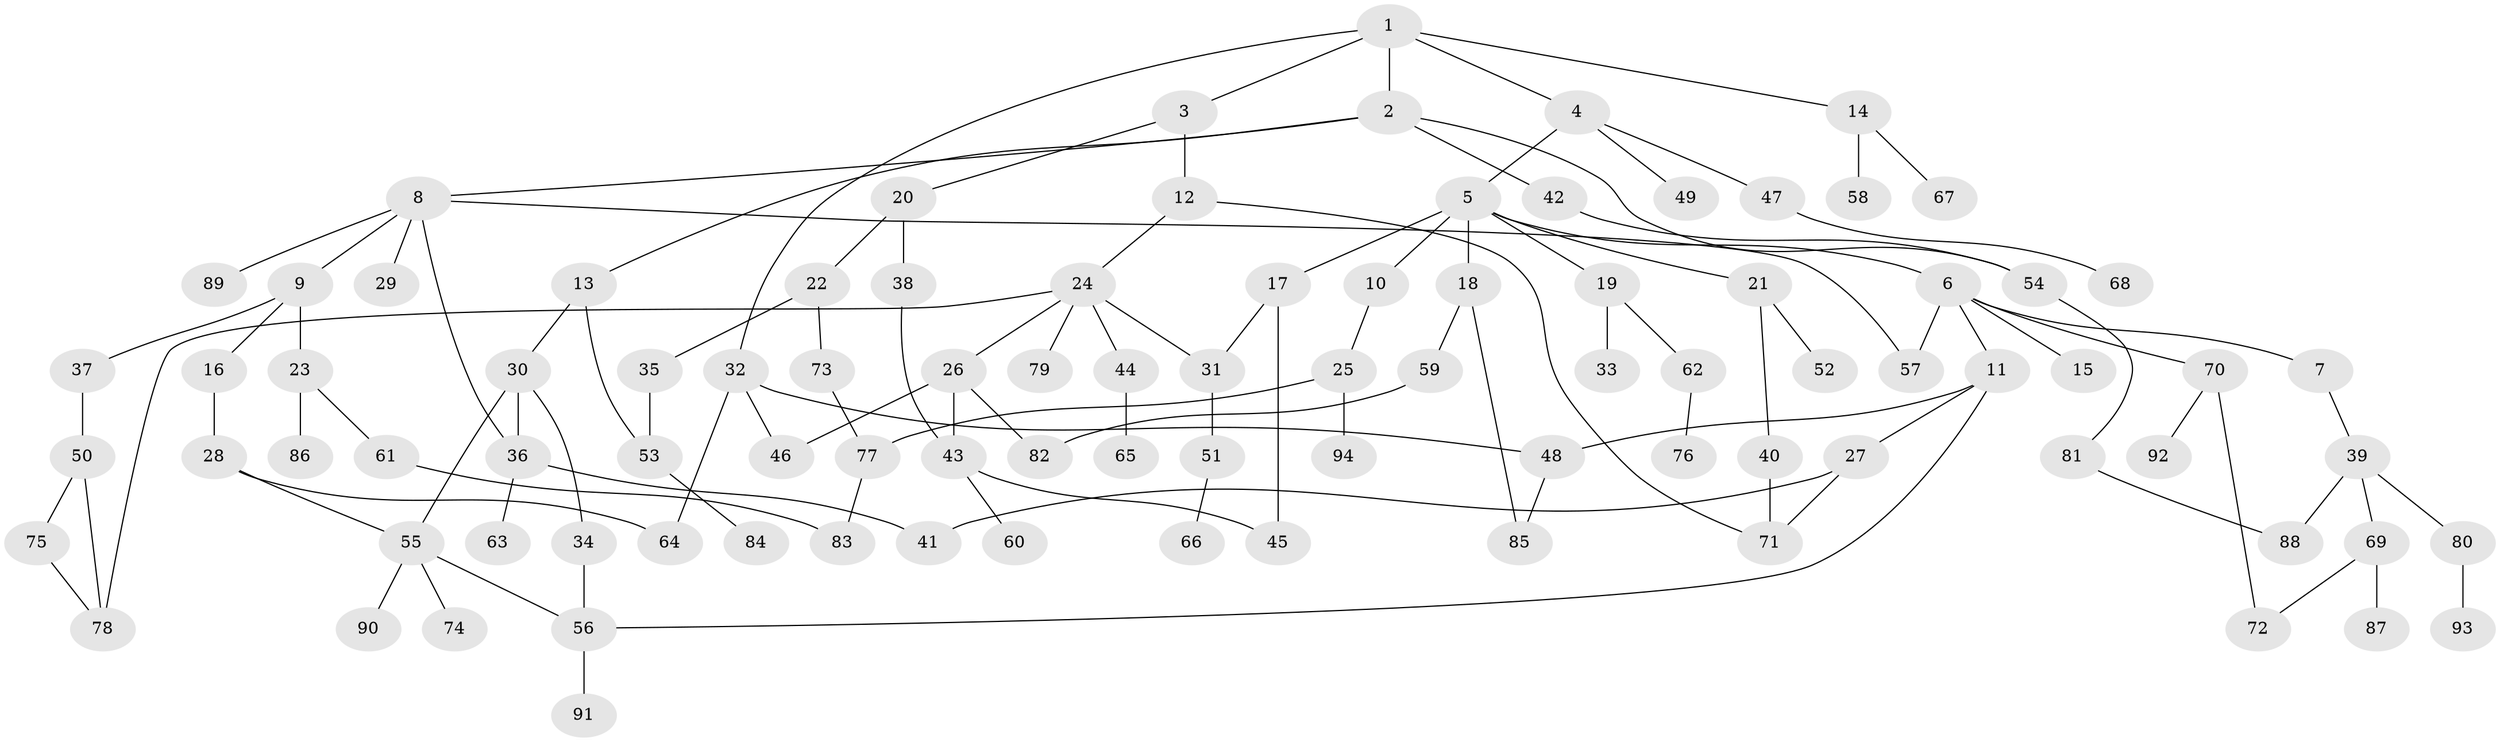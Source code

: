 // coarse degree distribution, {6: 0.05263157894736842, 5: 0.03508771929824561, 4: 0.12280701754385964, 8: 0.03508771929824561, 3: 0.22807017543859648, 2: 0.22807017543859648, 1: 0.2982456140350877}
// Generated by graph-tools (version 1.1) at 2025/23/03/03/25 07:23:31]
// undirected, 94 vertices, 117 edges
graph export_dot {
graph [start="1"]
  node [color=gray90,style=filled];
  1;
  2;
  3;
  4;
  5;
  6;
  7;
  8;
  9;
  10;
  11;
  12;
  13;
  14;
  15;
  16;
  17;
  18;
  19;
  20;
  21;
  22;
  23;
  24;
  25;
  26;
  27;
  28;
  29;
  30;
  31;
  32;
  33;
  34;
  35;
  36;
  37;
  38;
  39;
  40;
  41;
  42;
  43;
  44;
  45;
  46;
  47;
  48;
  49;
  50;
  51;
  52;
  53;
  54;
  55;
  56;
  57;
  58;
  59;
  60;
  61;
  62;
  63;
  64;
  65;
  66;
  67;
  68;
  69;
  70;
  71;
  72;
  73;
  74;
  75;
  76;
  77;
  78;
  79;
  80;
  81;
  82;
  83;
  84;
  85;
  86;
  87;
  88;
  89;
  90;
  91;
  92;
  93;
  94;
  1 -- 2;
  1 -- 3;
  1 -- 4;
  1 -- 14;
  1 -- 32;
  2 -- 8;
  2 -- 13;
  2 -- 42;
  2 -- 54;
  3 -- 12;
  3 -- 20;
  4 -- 5;
  4 -- 47;
  4 -- 49;
  5 -- 6;
  5 -- 10;
  5 -- 17;
  5 -- 18;
  5 -- 19;
  5 -- 21;
  6 -- 7;
  6 -- 11;
  6 -- 15;
  6 -- 57;
  6 -- 70;
  7 -- 39;
  8 -- 9;
  8 -- 29;
  8 -- 36;
  8 -- 89;
  8 -- 57;
  9 -- 16;
  9 -- 23;
  9 -- 37;
  10 -- 25;
  11 -- 27;
  11 -- 56;
  11 -- 48;
  12 -- 24;
  12 -- 71;
  13 -- 30;
  13 -- 53;
  14 -- 58;
  14 -- 67;
  16 -- 28;
  17 -- 45;
  17 -- 31;
  18 -- 59;
  18 -- 85;
  19 -- 33;
  19 -- 62;
  20 -- 22;
  20 -- 38;
  21 -- 40;
  21 -- 52;
  22 -- 35;
  22 -- 73;
  23 -- 61;
  23 -- 86;
  24 -- 26;
  24 -- 31;
  24 -- 44;
  24 -- 79;
  24 -- 78;
  25 -- 94;
  25 -- 77;
  26 -- 43;
  26 -- 46;
  26 -- 82;
  27 -- 41;
  27 -- 71;
  28 -- 64;
  28 -- 55;
  30 -- 34;
  30 -- 55;
  30 -- 36;
  31 -- 51;
  32 -- 46;
  32 -- 48;
  32 -- 64;
  34 -- 56;
  35 -- 53;
  36 -- 63;
  36 -- 41;
  37 -- 50;
  38 -- 43;
  39 -- 69;
  39 -- 80;
  39 -- 88;
  40 -- 71;
  42 -- 54;
  43 -- 60;
  43 -- 45;
  44 -- 65;
  47 -- 68;
  48 -- 85;
  50 -- 75;
  50 -- 78;
  51 -- 66;
  53 -- 84;
  54 -- 81;
  55 -- 74;
  55 -- 90;
  55 -- 56;
  56 -- 91;
  59 -- 82;
  61 -- 83;
  62 -- 76;
  69 -- 87;
  69 -- 72;
  70 -- 72;
  70 -- 92;
  73 -- 77;
  75 -- 78;
  77 -- 83;
  80 -- 93;
  81 -- 88;
}
